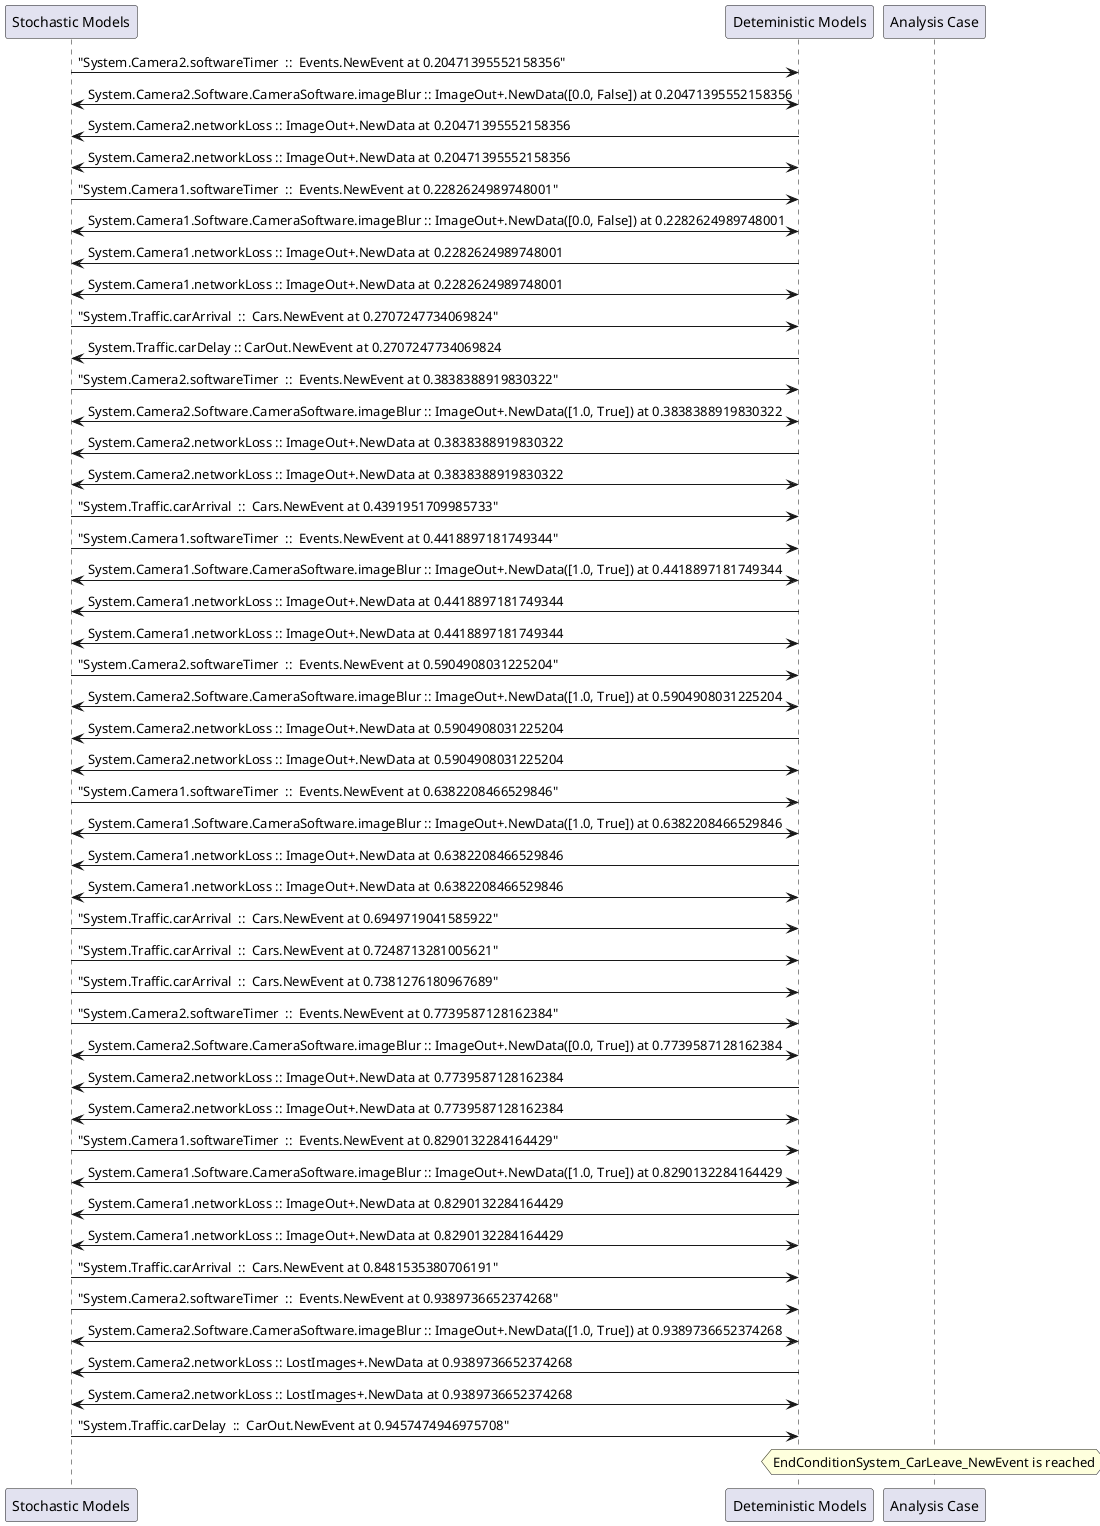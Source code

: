 
	@startuml
	participant "Stochastic Models" as stochmodel
	participant "Deteministic Models" as detmodel
	participant "Analysis Case" as analysis
	{5532_stop} stochmodel -> detmodel : "System.Camera2.softwareTimer  ::  Events.NewEvent at 0.20471395552158356"
detmodel <-> stochmodel : System.Camera2.Software.CameraSoftware.imageBlur :: ImageOut+.NewData([0.0, False]) at 0.20471395552158356
detmodel -> stochmodel : System.Camera2.networkLoss :: ImageOut+.NewData at 0.20471395552158356
detmodel <-> stochmodel : System.Camera2.networkLoss :: ImageOut+.NewData at 0.20471395552158356
{5517_stop} stochmodel -> detmodel : "System.Camera1.softwareTimer  ::  Events.NewEvent at 0.2282624989748001"
detmodel <-> stochmodel : System.Camera1.Software.CameraSoftware.imageBlur :: ImageOut+.NewData([0.0, False]) at 0.2282624989748001
detmodel -> stochmodel : System.Camera1.networkLoss :: ImageOut+.NewData at 0.2282624989748001
detmodel <-> stochmodel : System.Camera1.networkLoss :: ImageOut+.NewData at 0.2282624989748001
{5548_stop} stochmodel -> detmodel : "System.Traffic.carArrival  ::  Cars.NewEvent at 0.2707247734069824"
{5560_start} detmodel -> stochmodel : System.Traffic.carDelay :: CarOut.NewEvent at 0.2707247734069824
{5533_stop} stochmodel -> detmodel : "System.Camera2.softwareTimer  ::  Events.NewEvent at 0.3838388919830322"
detmodel <-> stochmodel : System.Camera2.Software.CameraSoftware.imageBlur :: ImageOut+.NewData([1.0, True]) at 0.3838388919830322
detmodel -> stochmodel : System.Camera2.networkLoss :: ImageOut+.NewData at 0.3838388919830322
detmodel <-> stochmodel : System.Camera2.networkLoss :: ImageOut+.NewData at 0.3838388919830322
{5549_stop} stochmodel -> detmodel : "System.Traffic.carArrival  ::  Cars.NewEvent at 0.4391951709985733"
{5518_stop} stochmodel -> detmodel : "System.Camera1.softwareTimer  ::  Events.NewEvent at 0.4418897181749344"
detmodel <-> stochmodel : System.Camera1.Software.CameraSoftware.imageBlur :: ImageOut+.NewData([1.0, True]) at 0.4418897181749344
detmodel -> stochmodel : System.Camera1.networkLoss :: ImageOut+.NewData at 0.4418897181749344
detmodel <-> stochmodel : System.Camera1.networkLoss :: ImageOut+.NewData at 0.4418897181749344
{5534_stop} stochmodel -> detmodel : "System.Camera2.softwareTimer  ::  Events.NewEvent at 0.5904908031225204"
detmodel <-> stochmodel : System.Camera2.Software.CameraSoftware.imageBlur :: ImageOut+.NewData([1.0, True]) at 0.5904908031225204
detmodel -> stochmodel : System.Camera2.networkLoss :: ImageOut+.NewData at 0.5904908031225204
detmodel <-> stochmodel : System.Camera2.networkLoss :: ImageOut+.NewData at 0.5904908031225204
{5519_stop} stochmodel -> detmodel : "System.Camera1.softwareTimer  ::  Events.NewEvent at 0.6382208466529846"
detmodel <-> stochmodel : System.Camera1.Software.CameraSoftware.imageBlur :: ImageOut+.NewData([1.0, True]) at 0.6382208466529846
detmodel -> stochmodel : System.Camera1.networkLoss :: ImageOut+.NewData at 0.6382208466529846
detmodel <-> stochmodel : System.Camera1.networkLoss :: ImageOut+.NewData at 0.6382208466529846
{5550_stop} stochmodel -> detmodel : "System.Traffic.carArrival  ::  Cars.NewEvent at 0.6949719041585922"
{5551_stop} stochmodel -> detmodel : "System.Traffic.carArrival  ::  Cars.NewEvent at 0.7248713281005621"
{5552_stop} stochmodel -> detmodel : "System.Traffic.carArrival  ::  Cars.NewEvent at 0.7381276180967689"
{5535_stop} stochmodel -> detmodel : "System.Camera2.softwareTimer  ::  Events.NewEvent at 0.7739587128162384"
detmodel <-> stochmodel : System.Camera2.Software.CameraSoftware.imageBlur :: ImageOut+.NewData([0.0, True]) at 0.7739587128162384
detmodel -> stochmodel : System.Camera2.networkLoss :: ImageOut+.NewData at 0.7739587128162384
detmodel <-> stochmodel : System.Camera2.networkLoss :: ImageOut+.NewData at 0.7739587128162384
{5520_stop} stochmodel -> detmodel : "System.Camera1.softwareTimer  ::  Events.NewEvent at 0.8290132284164429"
detmodel <-> stochmodel : System.Camera1.Software.CameraSoftware.imageBlur :: ImageOut+.NewData([1.0, True]) at 0.8290132284164429
detmodel -> stochmodel : System.Camera1.networkLoss :: ImageOut+.NewData at 0.8290132284164429
detmodel <-> stochmodel : System.Camera1.networkLoss :: ImageOut+.NewData at 0.8290132284164429
{5553_stop} stochmodel -> detmodel : "System.Traffic.carArrival  ::  Cars.NewEvent at 0.8481535380706191"
{5536_stop} stochmodel -> detmodel : "System.Camera2.softwareTimer  ::  Events.NewEvent at 0.9389736652374268"
detmodel <-> stochmodel : System.Camera2.Software.CameraSoftware.imageBlur :: ImageOut+.NewData([1.0, True]) at 0.9389736652374268
detmodel -> stochmodel : System.Camera2.networkLoss :: LostImages+.NewData at 0.9389736652374268
detmodel <-> stochmodel : System.Camera2.networkLoss :: LostImages+.NewData at 0.9389736652374268
{5560_stop} stochmodel -> detmodel : "System.Traffic.carDelay  ::  CarOut.NewEvent at 0.9457474946975708"
{5560_start} <-> {5560_stop} : delay
hnote over analysis 
EndConditionSystem_CarLeave_NewEvent is reached
endnote
@enduml